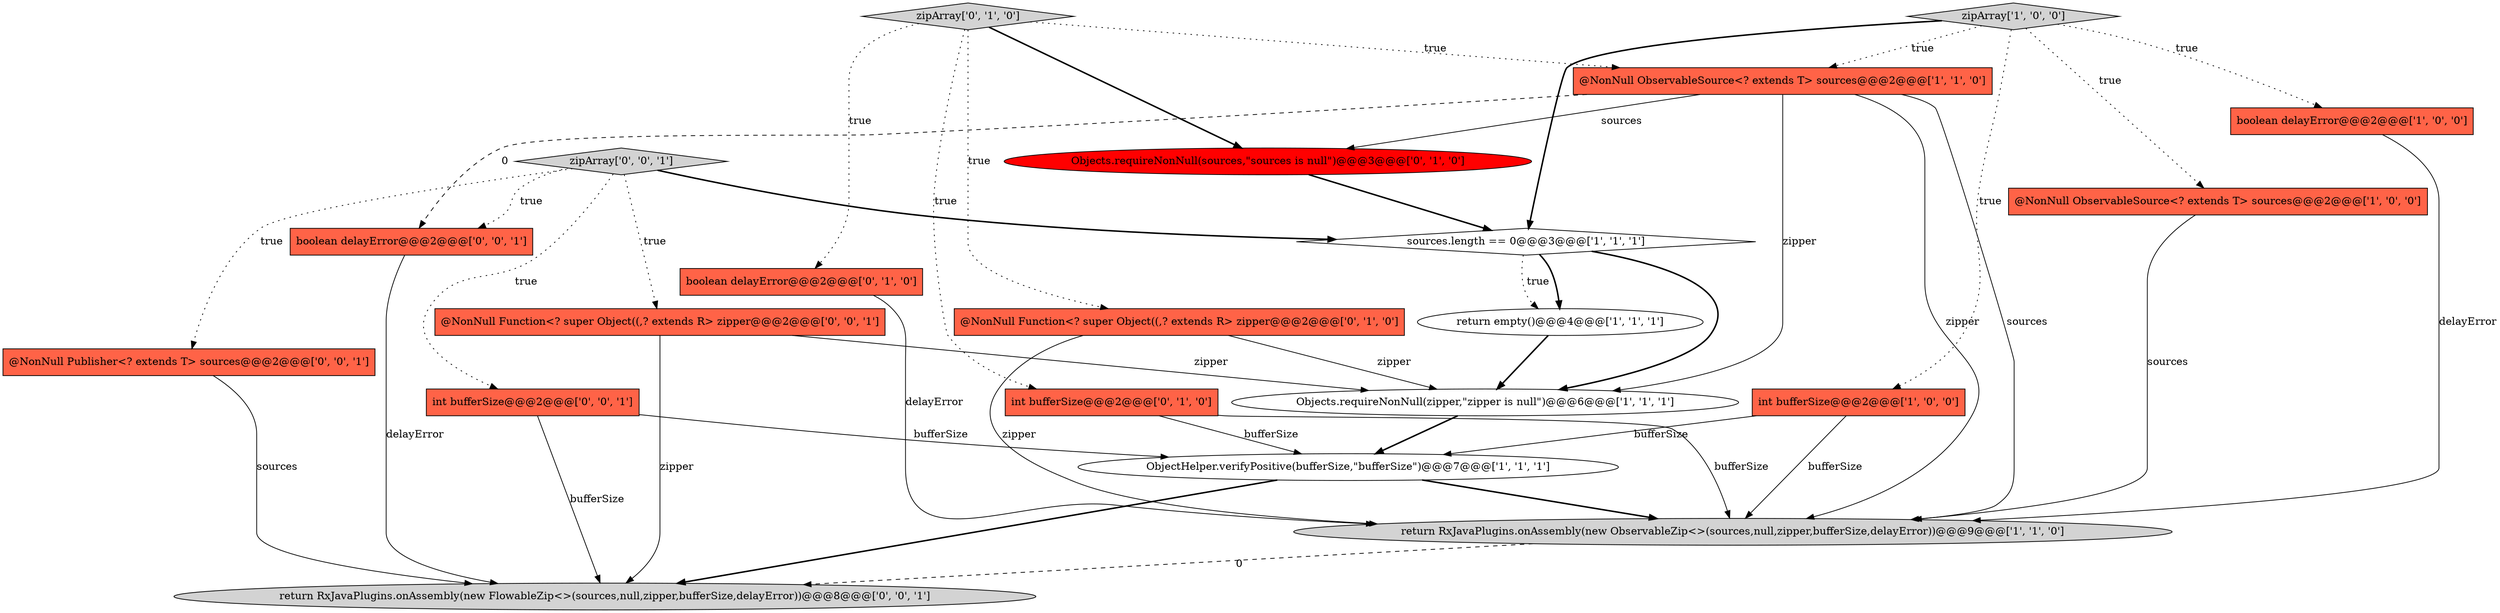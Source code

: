digraph {
9 [style = filled, label = "return empty()@@@4@@@['1', '1', '1']", fillcolor = white, shape = ellipse image = "AAA0AAABBB1BBB"];
14 [style = filled, label = "zipArray['0', '1', '0']", fillcolor = lightgray, shape = diamond image = "AAA0AAABBB2BBB"];
1 [style = filled, label = "ObjectHelper.verifyPositive(bufferSize,\"bufferSize\")@@@7@@@['1', '1', '1']", fillcolor = white, shape = ellipse image = "AAA0AAABBB1BBB"];
12 [style = filled, label = "@NonNull Function<? super Object((,? extends R> zipper@@@2@@@['0', '1', '0']", fillcolor = tomato, shape = box image = "AAA0AAABBB2BBB"];
17 [style = filled, label = "zipArray['0', '0', '1']", fillcolor = lightgray, shape = diamond image = "AAA0AAABBB3BBB"];
0 [style = filled, label = "boolean delayError@@@2@@@['1', '0', '0']", fillcolor = tomato, shape = box image = "AAA0AAABBB1BBB"];
6 [style = filled, label = "@NonNull ObservableSource<? extends T> sources@@@2@@@['1', '1', '0']", fillcolor = tomato, shape = box image = "AAA0AAABBB1BBB"];
7 [style = filled, label = "return RxJavaPlugins.onAssembly(new ObservableZip<>(sources,null,zipper,bufferSize,delayError))@@@9@@@['1', '1', '0']", fillcolor = lightgray, shape = ellipse image = "AAA0AAABBB1BBB"];
18 [style = filled, label = "int bufferSize@@@2@@@['0', '0', '1']", fillcolor = tomato, shape = box image = "AAA0AAABBB3BBB"];
5 [style = filled, label = "@NonNull ObservableSource<? extends T> sources@@@2@@@['1', '0', '0']", fillcolor = tomato, shape = box image = "AAA0AAABBB1BBB"];
19 [style = filled, label = "@NonNull Function<? super Object((,? extends R> zipper@@@2@@@['0', '0', '1']", fillcolor = tomato, shape = box image = "AAA0AAABBB3BBB"];
15 [style = filled, label = "return RxJavaPlugins.onAssembly(new FlowableZip<>(sources,null,zipper,bufferSize,delayError))@@@8@@@['0', '0', '1']", fillcolor = lightgray, shape = ellipse image = "AAA0AAABBB3BBB"];
13 [style = filled, label = "boolean delayError@@@2@@@['0', '1', '0']", fillcolor = tomato, shape = box image = "AAA0AAABBB2BBB"];
20 [style = filled, label = "boolean delayError@@@2@@@['0', '0', '1']", fillcolor = tomato, shape = box image = "AAA0AAABBB3BBB"];
8 [style = filled, label = "zipArray['1', '0', '0']", fillcolor = lightgray, shape = diamond image = "AAA0AAABBB1BBB"];
16 [style = filled, label = "@NonNull Publisher<? extends T> sources@@@2@@@['0', '0', '1']", fillcolor = tomato, shape = box image = "AAA0AAABBB3BBB"];
10 [style = filled, label = "int bufferSize@@@2@@@['0', '1', '0']", fillcolor = tomato, shape = box image = "AAA0AAABBB2BBB"];
3 [style = filled, label = "sources.length == 0@@@3@@@['1', '1', '1']", fillcolor = white, shape = diamond image = "AAA0AAABBB1BBB"];
4 [style = filled, label = "Objects.requireNonNull(zipper,\"zipper is null\")@@@6@@@['1', '1', '1']", fillcolor = white, shape = ellipse image = "AAA0AAABBB1BBB"];
2 [style = filled, label = "int bufferSize@@@2@@@['1', '0', '0']", fillcolor = tomato, shape = box image = "AAA0AAABBB1BBB"];
11 [style = filled, label = "Objects.requireNonNull(sources,\"sources is null\")@@@3@@@['0', '1', '0']", fillcolor = red, shape = ellipse image = "AAA1AAABBB2BBB"];
17->20 [style = dotted, label="true"];
14->12 [style = dotted, label="true"];
17->18 [style = dotted, label="true"];
6->20 [style = dashed, label="0"];
10->1 [style = solid, label="bufferSize"];
6->11 [style = solid, label="sources"];
12->4 [style = solid, label="zipper"];
8->2 [style = dotted, label="true"];
9->4 [style = bold, label=""];
13->7 [style = solid, label="delayError"];
1->15 [style = bold, label=""];
8->3 [style = bold, label=""];
3->9 [style = dotted, label="true"];
5->7 [style = solid, label="sources"];
3->4 [style = bold, label=""];
1->7 [style = bold, label=""];
14->10 [style = dotted, label="true"];
20->15 [style = solid, label="delayError"];
14->13 [style = dotted, label="true"];
6->7 [style = solid, label="sources"];
16->15 [style = solid, label="sources"];
18->15 [style = solid, label="bufferSize"];
17->16 [style = dotted, label="true"];
3->9 [style = bold, label=""];
2->7 [style = solid, label="bufferSize"];
0->7 [style = solid, label="delayError"];
19->15 [style = solid, label="zipper"];
8->6 [style = dotted, label="true"];
10->7 [style = solid, label="bufferSize"];
8->5 [style = dotted, label="true"];
11->3 [style = bold, label=""];
6->4 [style = solid, label="zipper"];
17->19 [style = dotted, label="true"];
17->3 [style = bold, label=""];
7->15 [style = dashed, label="0"];
8->0 [style = dotted, label="true"];
4->1 [style = bold, label=""];
2->1 [style = solid, label="bufferSize"];
18->1 [style = solid, label="bufferSize"];
14->11 [style = bold, label=""];
19->4 [style = solid, label="zipper"];
12->7 [style = solid, label="zipper"];
6->7 [style = solid, label="zipper"];
14->6 [style = dotted, label="true"];
}
